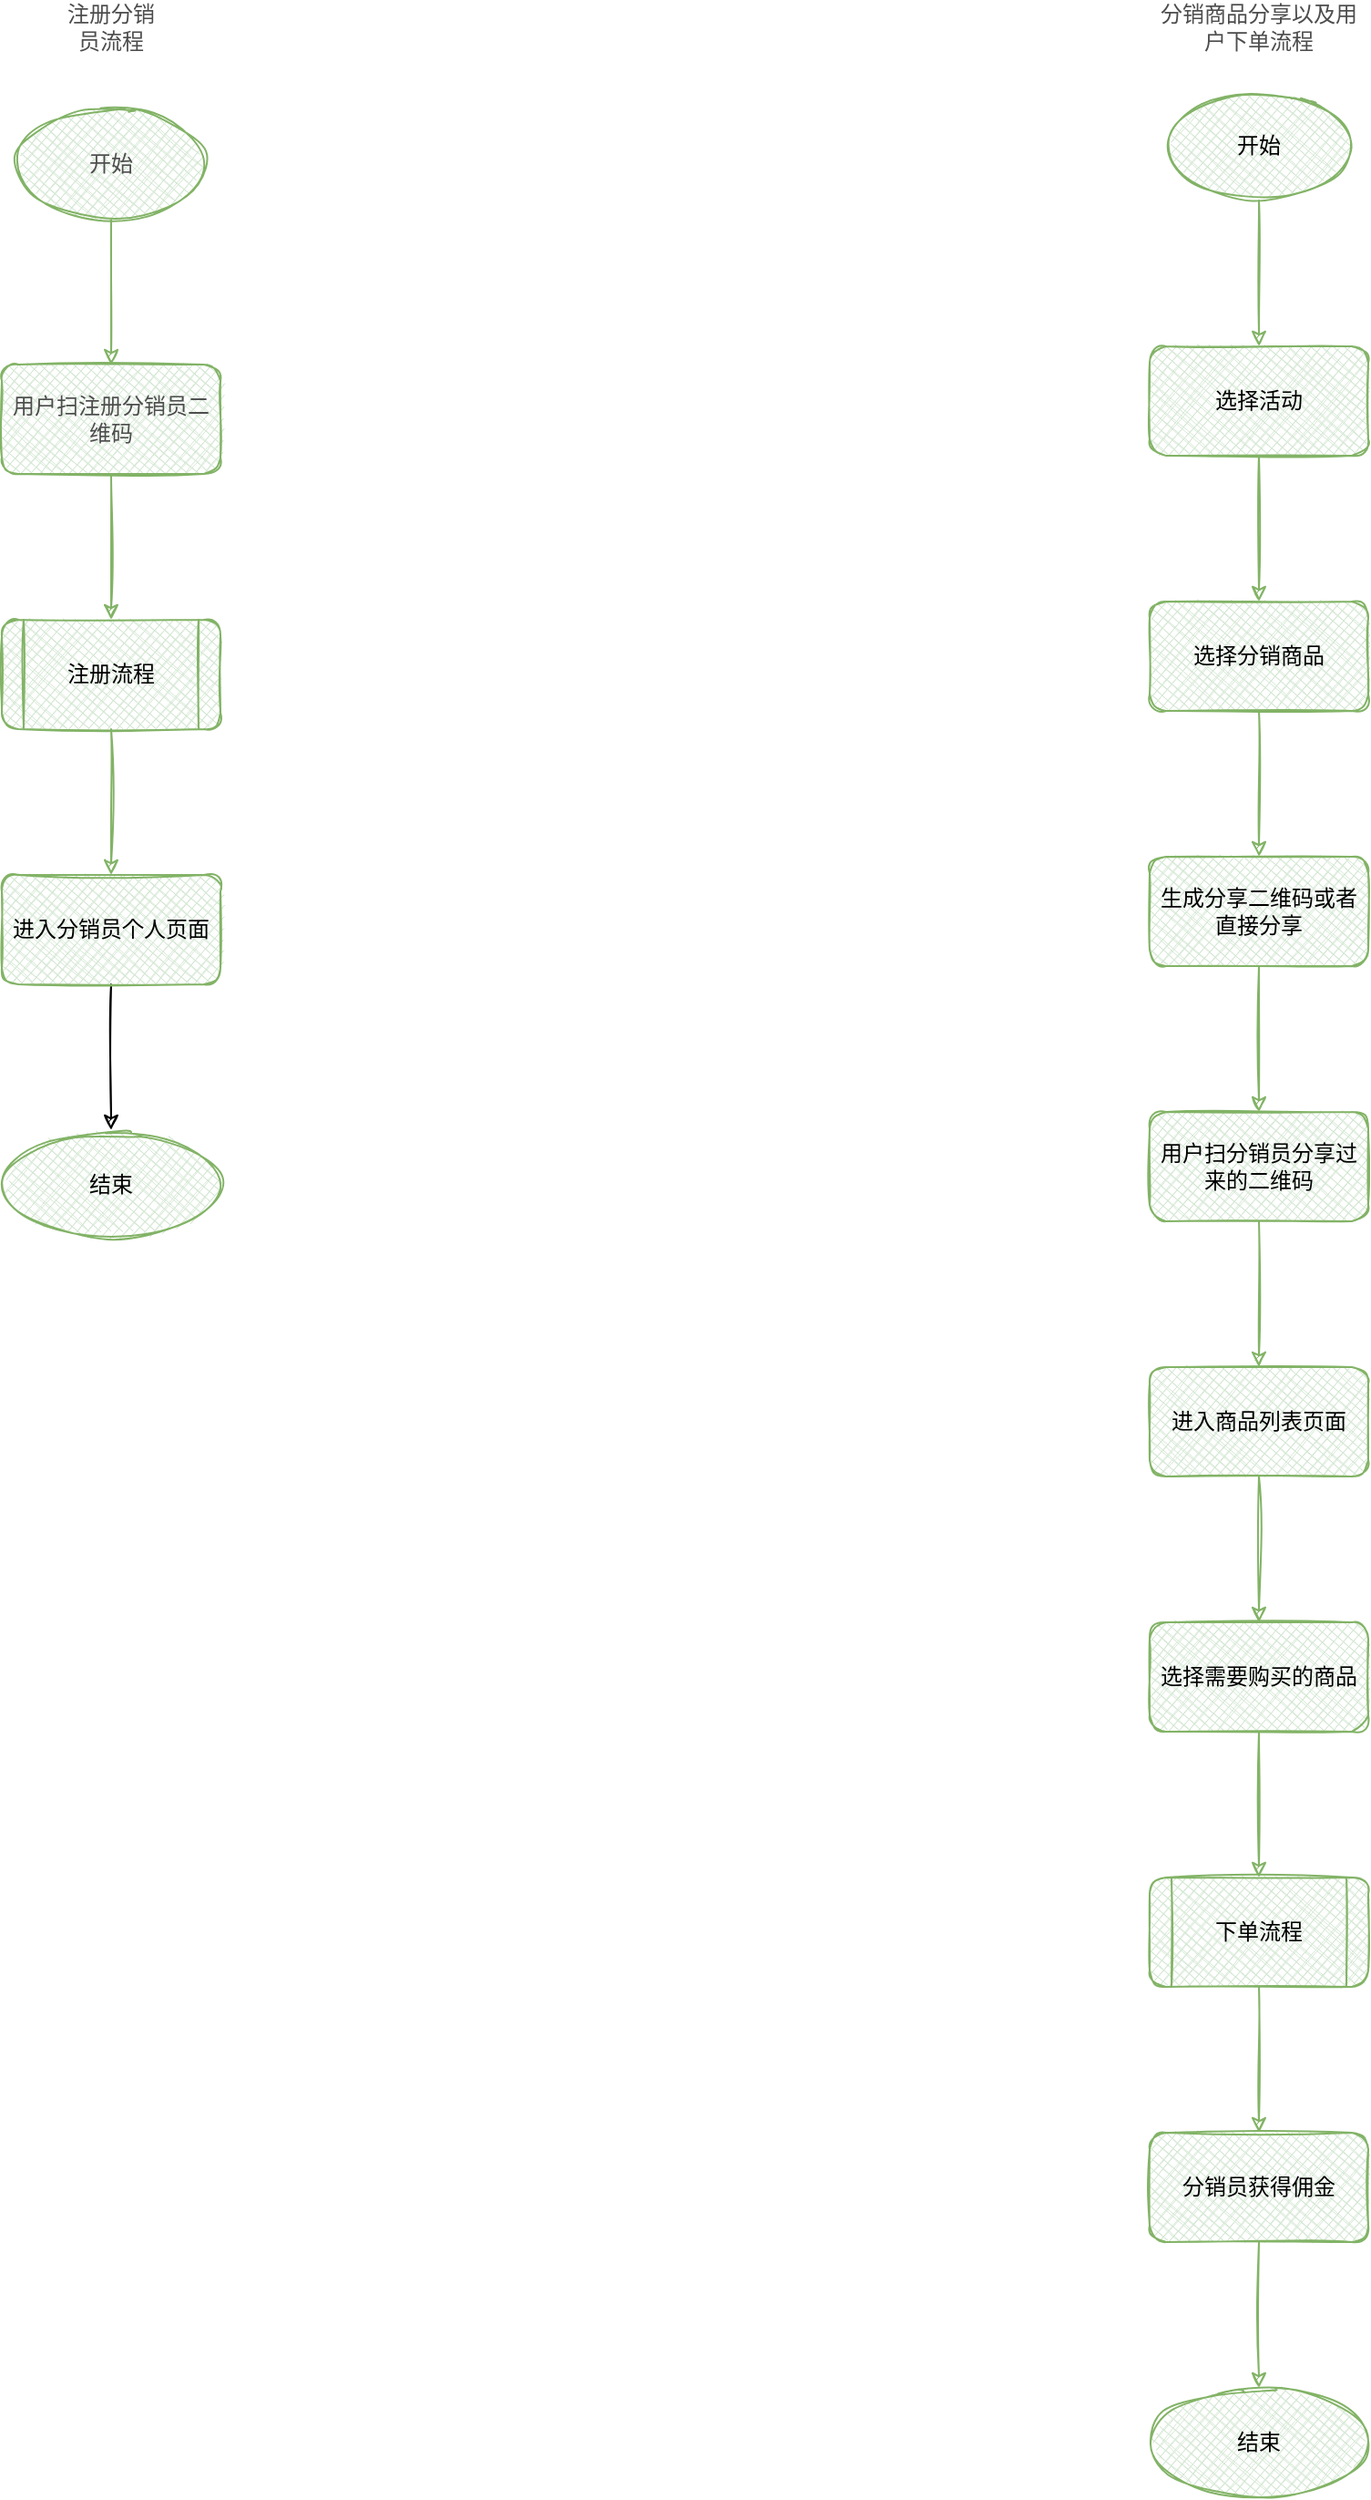 <mxfile version="16.6.5" type="github"><diagram id="mg2bF2TS3CsCMSX6vLNZ" name="第 1 页"><mxGraphModel dx="888" dy="586" grid="1" gridSize="10" guides="1" tooltips="1" connect="1" arrows="1" fold="1" page="1" pageScale="1" pageWidth="827" pageHeight="1169" math="0" shadow="0"><root><mxCell id="0"/><mxCell id="1" parent="0"/><mxCell id="hu_SCvQJ4eJX2ZVJNGqp-7" value="" style="edgeStyle=orthogonalEdgeStyle;rounded=1;sketch=1;orthogonalLoop=1;jettySize=auto;html=1;fontColor=#4D4D4D;fillColor=#d5e8d4;strokeColor=#82b366;" edge="1" parent="1" source="hu_SCvQJ4eJX2ZVJNGqp-5" target="hu_SCvQJ4eJX2ZVJNGqp-6"><mxGeometry relative="1" as="geometry"/></mxCell><mxCell id="hu_SCvQJ4eJX2ZVJNGqp-5" value="&lt;font color=&quot;#4d4d4d&quot;&gt;开始&lt;/font&gt;" style="strokeWidth=1;html=1;shape=mxgraph.flowchart.start_1;whiteSpace=wrap;rounded=1;sketch=1;fillStyle=cross-hatch;fillColor=#d5e8d4;strokeColor=#82b366;" vertex="1" parent="1"><mxGeometry x="360" y="270" width="100" height="60" as="geometry"/></mxCell><mxCell id="hu_SCvQJ4eJX2ZVJNGqp-13" value="" style="edgeStyle=orthogonalEdgeStyle;rounded=1;sketch=1;orthogonalLoop=1;jettySize=auto;html=1;fontColor=#4D4D4D;fillColor=#d5e8d4;strokeColor=#82b366;" edge="1" parent="1" source="hu_SCvQJ4eJX2ZVJNGqp-6" target="hu_SCvQJ4eJX2ZVJNGqp-12"><mxGeometry relative="1" as="geometry"/></mxCell><mxCell id="hu_SCvQJ4eJX2ZVJNGqp-6" value="&lt;font color=&quot;#4d4d4d&quot;&gt;用户扫注册分销员二维码&lt;/font&gt;" style="whiteSpace=wrap;html=1;fillColor=#d5e8d4;strokeColor=#82b366;strokeWidth=1;rounded=1;sketch=1;fillStyle=cross-hatch;" vertex="1" parent="1"><mxGeometry x="350" y="410" width="120" height="60" as="geometry"/></mxCell><mxCell id="hu_SCvQJ4eJX2ZVJNGqp-15" value="" style="edgeStyle=orthogonalEdgeStyle;rounded=1;sketch=1;orthogonalLoop=1;jettySize=auto;html=1;fontColor=#4D4D4D;fillColor=#d5e8d4;strokeColor=#82b366;" edge="1" parent="1" source="hu_SCvQJ4eJX2ZVJNGqp-12" target="hu_SCvQJ4eJX2ZVJNGqp-14"><mxGeometry relative="1" as="geometry"/></mxCell><mxCell id="hu_SCvQJ4eJX2ZVJNGqp-12" value="注册流程" style="shape=process;whiteSpace=wrap;html=1;backgroundOutline=1;fillColor=#d5e8d4;strokeColor=#82b366;strokeWidth=1;rounded=1;sketch=1;fillStyle=cross-hatch;" vertex="1" parent="1"><mxGeometry x="350" y="550" width="120" height="60" as="geometry"/></mxCell><mxCell id="hu_SCvQJ4eJX2ZVJNGqp-17" value="" style="edgeStyle=orthogonalEdgeStyle;rounded=1;sketch=1;orthogonalLoop=1;jettySize=auto;html=1;fontColor=#4D4D4D;" edge="1" parent="1" source="hu_SCvQJ4eJX2ZVJNGqp-14" target="hu_SCvQJ4eJX2ZVJNGqp-16"><mxGeometry relative="1" as="geometry"/></mxCell><mxCell id="hu_SCvQJ4eJX2ZVJNGqp-14" value="进入分销员个人页面" style="whiteSpace=wrap;html=1;fillColor=#d5e8d4;strokeColor=#82b366;strokeWidth=1;rounded=1;sketch=1;fillStyle=cross-hatch;" vertex="1" parent="1"><mxGeometry x="350" y="690" width="120" height="60" as="geometry"/></mxCell><mxCell id="hu_SCvQJ4eJX2ZVJNGqp-16" value="结束" style="ellipse;whiteSpace=wrap;html=1;fillColor=#d5e8d4;strokeColor=#82b366;strokeWidth=1;rounded=1;sketch=1;fillStyle=cross-hatch;" vertex="1" parent="1"><mxGeometry x="350" y="830" width="120" height="60" as="geometry"/></mxCell><mxCell id="hu_SCvQJ4eJX2ZVJNGqp-18" value="注册分销员流程" style="text;html=1;strokeColor=none;fillColor=none;align=center;verticalAlign=middle;whiteSpace=wrap;rounded=0;sketch=1;fillStyle=cross-hatch;fontColor=#4D4D4D;" vertex="1" parent="1"><mxGeometry x="380" y="210" width="60" height="30" as="geometry"/></mxCell><mxCell id="hu_SCvQJ4eJX2ZVJNGqp-22" value="" style="edgeStyle=orthogonalEdgeStyle;rounded=1;sketch=1;orthogonalLoop=1;jettySize=auto;html=1;fontColor=#4D4D4D;fillColor=#d5e8d4;strokeColor=#82b366;" edge="1" parent="1" source="hu_SCvQJ4eJX2ZVJNGqp-20" target="hu_SCvQJ4eJX2ZVJNGqp-21"><mxGeometry relative="1" as="geometry"/></mxCell><mxCell id="hu_SCvQJ4eJX2ZVJNGqp-20" value="开始" style="strokeWidth=1;html=1;shape=mxgraph.flowchart.start_1;whiteSpace=wrap;rounded=1;sketch=1;fillStyle=cross-hatch;fillColor=#d5e8d4;strokeColor=#82b366;" vertex="1" parent="1"><mxGeometry x="990" y="260" width="100" height="60" as="geometry"/></mxCell><mxCell id="hu_SCvQJ4eJX2ZVJNGqp-24" value="" style="edgeStyle=orthogonalEdgeStyle;rounded=1;sketch=1;orthogonalLoop=1;jettySize=auto;html=1;fontColor=#4D4D4D;fillColor=#d5e8d4;strokeColor=#82b366;" edge="1" parent="1" source="hu_SCvQJ4eJX2ZVJNGqp-21" target="hu_SCvQJ4eJX2ZVJNGqp-23"><mxGeometry relative="1" as="geometry"/></mxCell><mxCell id="hu_SCvQJ4eJX2ZVJNGqp-21" value="选择活动" style="whiteSpace=wrap;html=1;fillColor=#d5e8d4;strokeColor=#82b366;strokeWidth=1;rounded=1;sketch=1;fillStyle=cross-hatch;" vertex="1" parent="1"><mxGeometry x="980" y="400" width="120" height="60" as="geometry"/></mxCell><mxCell id="hu_SCvQJ4eJX2ZVJNGqp-26" value="" style="edgeStyle=orthogonalEdgeStyle;rounded=1;sketch=1;orthogonalLoop=1;jettySize=auto;html=1;fontColor=#4D4D4D;fillColor=#d5e8d4;strokeColor=#82b366;" edge="1" parent="1" source="hu_SCvQJ4eJX2ZVJNGqp-23" target="hu_SCvQJ4eJX2ZVJNGqp-25"><mxGeometry relative="1" as="geometry"/></mxCell><mxCell id="hu_SCvQJ4eJX2ZVJNGqp-23" value="选择分销商品" style="whiteSpace=wrap;html=1;fillColor=#d5e8d4;strokeColor=#82b366;strokeWidth=1;rounded=1;sketch=1;fillStyle=cross-hatch;" vertex="1" parent="1"><mxGeometry x="980" y="540" width="120" height="60" as="geometry"/></mxCell><mxCell id="hu_SCvQJ4eJX2ZVJNGqp-28" value="" style="edgeStyle=orthogonalEdgeStyle;rounded=1;sketch=1;orthogonalLoop=1;jettySize=auto;html=1;fontColor=#4D4D4D;fillColor=#d5e8d4;strokeColor=#82b366;" edge="1" parent="1" source="hu_SCvQJ4eJX2ZVJNGqp-25" target="hu_SCvQJ4eJX2ZVJNGqp-27"><mxGeometry relative="1" as="geometry"/></mxCell><mxCell id="hu_SCvQJ4eJX2ZVJNGqp-25" value="生成分享二维码或者直接分享" style="whiteSpace=wrap;html=1;fillColor=#d5e8d4;strokeColor=#82b366;strokeWidth=1;rounded=1;sketch=1;fillStyle=cross-hatch;" vertex="1" parent="1"><mxGeometry x="980" y="680" width="120" height="60" as="geometry"/></mxCell><mxCell id="hu_SCvQJ4eJX2ZVJNGqp-30" value="" style="edgeStyle=orthogonalEdgeStyle;rounded=1;sketch=1;orthogonalLoop=1;jettySize=auto;html=1;fontColor=#4D4D4D;fillColor=#d5e8d4;strokeColor=#82b366;" edge="1" parent="1" source="hu_SCvQJ4eJX2ZVJNGqp-27" target="hu_SCvQJ4eJX2ZVJNGqp-29"><mxGeometry relative="1" as="geometry"/></mxCell><mxCell id="hu_SCvQJ4eJX2ZVJNGqp-27" value="用户扫分销员分享过来的二维码" style="whiteSpace=wrap;html=1;fillColor=#d5e8d4;strokeColor=#82b366;strokeWidth=1;rounded=1;sketch=1;fillStyle=cross-hatch;" vertex="1" parent="1"><mxGeometry x="980" y="820" width="120" height="60" as="geometry"/></mxCell><mxCell id="hu_SCvQJ4eJX2ZVJNGqp-32" value="" style="edgeStyle=orthogonalEdgeStyle;rounded=1;sketch=1;orthogonalLoop=1;jettySize=auto;html=1;fontColor=#4D4D4D;fillColor=#d5e8d4;strokeColor=#82b366;" edge="1" parent="1" source="hu_SCvQJ4eJX2ZVJNGqp-29" target="hu_SCvQJ4eJX2ZVJNGqp-31"><mxGeometry relative="1" as="geometry"/></mxCell><mxCell id="hu_SCvQJ4eJX2ZVJNGqp-29" value="进入商品列表页面" style="whiteSpace=wrap;html=1;fillColor=#d5e8d4;strokeColor=#82b366;strokeWidth=1;rounded=1;sketch=1;fillStyle=cross-hatch;" vertex="1" parent="1"><mxGeometry x="980" y="960" width="120" height="60" as="geometry"/></mxCell><mxCell id="hu_SCvQJ4eJX2ZVJNGqp-34" value="" style="edgeStyle=orthogonalEdgeStyle;rounded=1;sketch=1;orthogonalLoop=1;jettySize=auto;html=1;fontColor=#4D4D4D;fillColor=#d5e8d4;strokeColor=#82b366;" edge="1" parent="1" source="hu_SCvQJ4eJX2ZVJNGqp-31" target="hu_SCvQJ4eJX2ZVJNGqp-33"><mxGeometry relative="1" as="geometry"/></mxCell><mxCell id="hu_SCvQJ4eJX2ZVJNGqp-31" value="选择需要购买的商品" style="whiteSpace=wrap;html=1;fillColor=#d5e8d4;strokeColor=#82b366;strokeWidth=1;rounded=1;sketch=1;fillStyle=cross-hatch;" vertex="1" parent="1"><mxGeometry x="980" y="1100" width="120" height="60" as="geometry"/></mxCell><mxCell id="hu_SCvQJ4eJX2ZVJNGqp-36" value="" style="edgeStyle=orthogonalEdgeStyle;rounded=1;sketch=1;orthogonalLoop=1;jettySize=auto;html=1;fontColor=#4D4D4D;fillColor=#d5e8d4;strokeColor=#82b366;" edge="1" parent="1" source="hu_SCvQJ4eJX2ZVJNGqp-33" target="hu_SCvQJ4eJX2ZVJNGqp-35"><mxGeometry relative="1" as="geometry"/></mxCell><mxCell id="hu_SCvQJ4eJX2ZVJNGqp-33" value="下单流程" style="shape=process;whiteSpace=wrap;html=1;backgroundOutline=1;fillColor=#d5e8d4;strokeColor=#82b366;strokeWidth=1;rounded=1;sketch=1;fillStyle=cross-hatch;" vertex="1" parent="1"><mxGeometry x="980" y="1240" width="120" height="60" as="geometry"/></mxCell><mxCell id="hu_SCvQJ4eJX2ZVJNGqp-38" value="" style="edgeStyle=orthogonalEdgeStyle;rounded=1;sketch=1;orthogonalLoop=1;jettySize=auto;html=1;fontColor=#4D4D4D;fillColor=#d5e8d4;strokeColor=#82b366;" edge="1" parent="1" source="hu_SCvQJ4eJX2ZVJNGqp-35" target="hu_SCvQJ4eJX2ZVJNGqp-37"><mxGeometry relative="1" as="geometry"/></mxCell><mxCell id="hu_SCvQJ4eJX2ZVJNGqp-35" value="分销员获得佣金" style="whiteSpace=wrap;html=1;fillColor=#d5e8d4;strokeColor=#82b366;strokeWidth=1;rounded=1;sketch=1;fillStyle=cross-hatch;" vertex="1" parent="1"><mxGeometry x="980" y="1380" width="120" height="60" as="geometry"/></mxCell><mxCell id="hu_SCvQJ4eJX2ZVJNGqp-37" value="结束" style="ellipse;whiteSpace=wrap;html=1;fillColor=#d5e8d4;strokeColor=#82b366;strokeWidth=1;rounded=1;sketch=1;fillStyle=cross-hatch;" vertex="1" parent="1"><mxGeometry x="980" y="1520" width="120" height="60" as="geometry"/></mxCell><mxCell id="hu_SCvQJ4eJX2ZVJNGqp-39" value="分销商品分享以及用户下单流程" style="text;html=1;strokeColor=none;fillColor=none;align=center;verticalAlign=middle;whiteSpace=wrap;rounded=0;sketch=1;fillStyle=cross-hatch;fontColor=#4D4D4D;" vertex="1" parent="1"><mxGeometry x="980" y="210" width="120" height="30" as="geometry"/></mxCell></root></mxGraphModel></diagram></mxfile>
